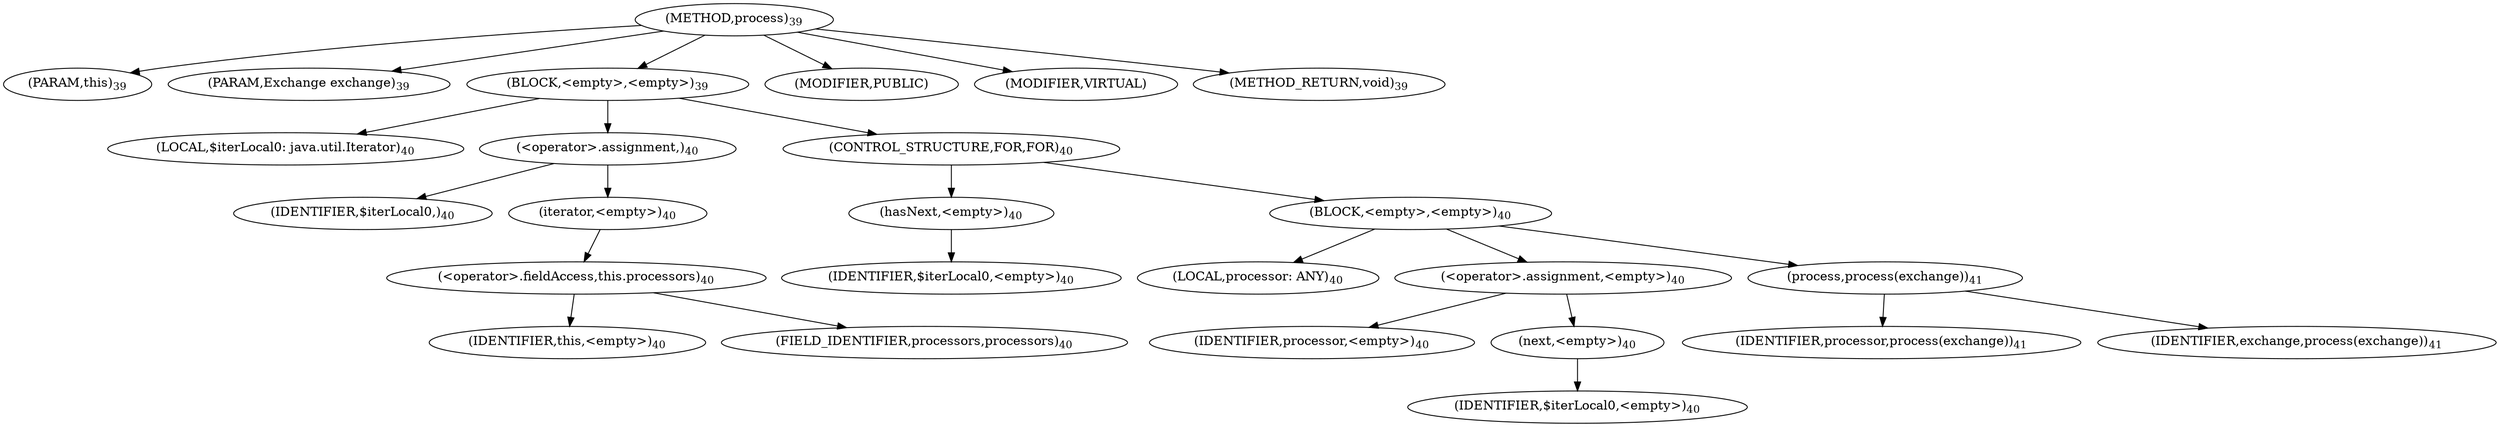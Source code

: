 digraph "process" {  
"26" [label = <(METHOD,process)<SUB>39</SUB>> ]
"27" [label = <(PARAM,this)<SUB>39</SUB>> ]
"28" [label = <(PARAM,Exchange exchange)<SUB>39</SUB>> ]
"29" [label = <(BLOCK,&lt;empty&gt;,&lt;empty&gt;)<SUB>39</SUB>> ]
"30" [label = <(LOCAL,$iterLocal0: java.util.Iterator)<SUB>40</SUB>> ]
"31" [label = <(&lt;operator&gt;.assignment,)<SUB>40</SUB>> ]
"32" [label = <(IDENTIFIER,$iterLocal0,)<SUB>40</SUB>> ]
"33" [label = <(iterator,&lt;empty&gt;)<SUB>40</SUB>> ]
"34" [label = <(&lt;operator&gt;.fieldAccess,this.processors)<SUB>40</SUB>> ]
"35" [label = <(IDENTIFIER,this,&lt;empty&gt;)<SUB>40</SUB>> ]
"36" [label = <(FIELD_IDENTIFIER,processors,processors)<SUB>40</SUB>> ]
"37" [label = <(CONTROL_STRUCTURE,FOR,FOR)<SUB>40</SUB>> ]
"38" [label = <(hasNext,&lt;empty&gt;)<SUB>40</SUB>> ]
"39" [label = <(IDENTIFIER,$iterLocal0,&lt;empty&gt;)<SUB>40</SUB>> ]
"40" [label = <(BLOCK,&lt;empty&gt;,&lt;empty&gt;)<SUB>40</SUB>> ]
"41" [label = <(LOCAL,processor: ANY)<SUB>40</SUB>> ]
"42" [label = <(&lt;operator&gt;.assignment,&lt;empty&gt;)<SUB>40</SUB>> ]
"43" [label = <(IDENTIFIER,processor,&lt;empty&gt;)<SUB>40</SUB>> ]
"44" [label = <(next,&lt;empty&gt;)<SUB>40</SUB>> ]
"45" [label = <(IDENTIFIER,$iterLocal0,&lt;empty&gt;)<SUB>40</SUB>> ]
"46" [label = <(process,process(exchange))<SUB>41</SUB>> ]
"47" [label = <(IDENTIFIER,processor,process(exchange))<SUB>41</SUB>> ]
"48" [label = <(IDENTIFIER,exchange,process(exchange))<SUB>41</SUB>> ]
"49" [label = <(MODIFIER,PUBLIC)> ]
"50" [label = <(MODIFIER,VIRTUAL)> ]
"51" [label = <(METHOD_RETURN,void)<SUB>39</SUB>> ]
  "26" -> "27" 
  "26" -> "28" 
  "26" -> "29" 
  "26" -> "49" 
  "26" -> "50" 
  "26" -> "51" 
  "29" -> "30" 
  "29" -> "31" 
  "29" -> "37" 
  "31" -> "32" 
  "31" -> "33" 
  "33" -> "34" 
  "34" -> "35" 
  "34" -> "36" 
  "37" -> "38" 
  "37" -> "40" 
  "38" -> "39" 
  "40" -> "41" 
  "40" -> "42" 
  "40" -> "46" 
  "42" -> "43" 
  "42" -> "44" 
  "44" -> "45" 
  "46" -> "47" 
  "46" -> "48" 
}
